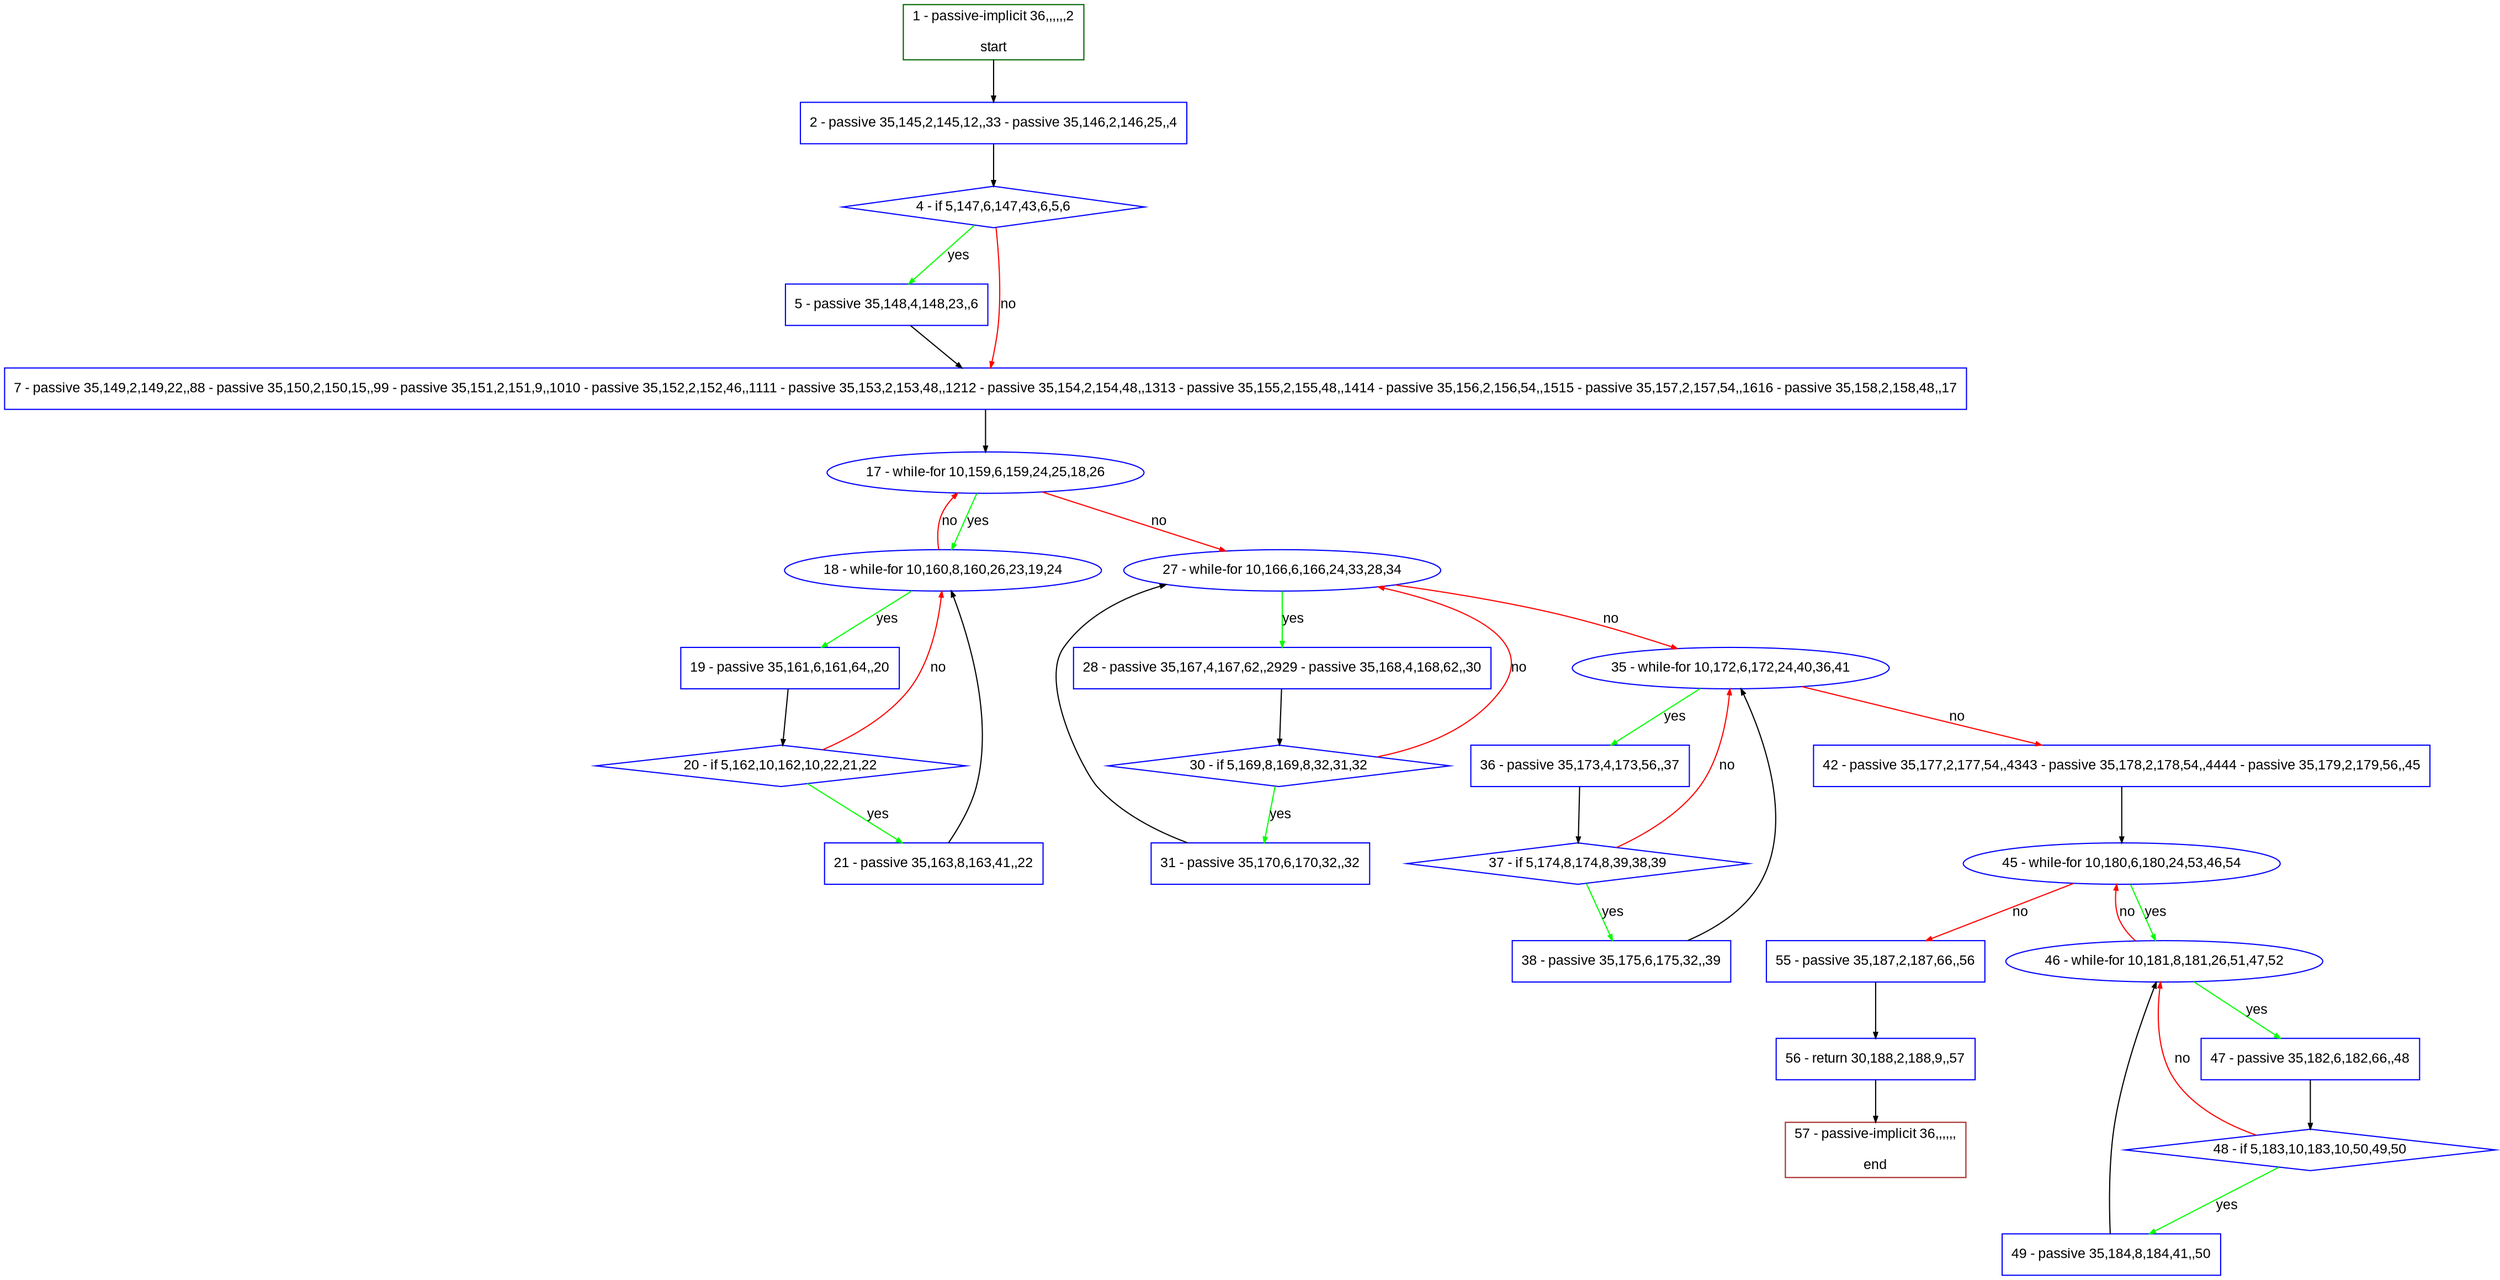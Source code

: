 digraph "" {
  graph [pack="true", label="", fontsize="12", packmode="clust", fontname="Arial", fillcolor="#FFFFCC", bgcolor="white", style="rounded,filled", compound="true"];
  node [node_initialized="no", label="", color="grey", fontsize="12", fillcolor="white", fontname="Arial", style="filled", shape="rectangle", compound="true", fixedsize="false"];
  edge [fontcolor="black", arrowhead="normal", arrowtail="none", arrowsize="0.5", ltail="", label="", color="black", fontsize="12", lhead="", fontname="Arial", dir="forward", compound="true"];
  __N1 [label="2 - passive 35,145,2,145,12,,33 - passive 35,146,2,146,25,,4", color="#0000ff", fillcolor="#ffffff", style="filled", shape="box"];
  __N2 [label="1 - passive-implicit 36,,,,,,2\n\nstart", color="#006400", fillcolor="#ffffff", style="filled", shape="box"];
  __N3 [label="4 - if 5,147,6,147,43,6,5,6", color="#0000ff", fillcolor="#ffffff", style="filled", shape="diamond"];
  __N4 [label="5 - passive 35,148,4,148,23,,6", color="#0000ff", fillcolor="#ffffff", style="filled", shape="box"];
  __N5 [label="7 - passive 35,149,2,149,22,,88 - passive 35,150,2,150,15,,99 - passive 35,151,2,151,9,,1010 - passive 35,152,2,152,46,,1111 - passive 35,153,2,153,48,,1212 - passive 35,154,2,154,48,,1313 - passive 35,155,2,155,48,,1414 - passive 35,156,2,156,54,,1515 - passive 35,157,2,157,54,,1616 - passive 35,158,2,158,48,,17", color="#0000ff", fillcolor="#ffffff", style="filled", shape="box"];
  __N6 [label="17 - while-for 10,159,6,159,24,25,18,26", color="#0000ff", fillcolor="#ffffff", style="filled", shape="oval"];
  __N7 [label="18 - while-for 10,160,8,160,26,23,19,24", color="#0000ff", fillcolor="#ffffff", style="filled", shape="oval"];
  __N8 [label="27 - while-for 10,166,6,166,24,33,28,34", color="#0000ff", fillcolor="#ffffff", style="filled", shape="oval"];
  __N9 [label="19 - passive 35,161,6,161,64,,20", color="#0000ff", fillcolor="#ffffff", style="filled", shape="box"];
  __N10 [label="20 - if 5,162,10,162,10,22,21,22", color="#0000ff", fillcolor="#ffffff", style="filled", shape="diamond"];
  __N11 [label="21 - passive 35,163,8,163,41,,22", color="#0000ff", fillcolor="#ffffff", style="filled", shape="box"];
  __N12 [label="28 - passive 35,167,4,167,62,,2929 - passive 35,168,4,168,62,,30", color="#0000ff", fillcolor="#ffffff", style="filled", shape="box"];
  __N13 [label="35 - while-for 10,172,6,172,24,40,36,41", color="#0000ff", fillcolor="#ffffff", style="filled", shape="oval"];
  __N14 [label="30 - if 5,169,8,169,8,32,31,32", color="#0000ff", fillcolor="#ffffff", style="filled", shape="diamond"];
  __N15 [label="31 - passive 35,170,6,170,32,,32", color="#0000ff", fillcolor="#ffffff", style="filled", shape="box"];
  __N16 [label="36 - passive 35,173,4,173,56,,37", color="#0000ff", fillcolor="#ffffff", style="filled", shape="box"];
  __N17 [label="42 - passive 35,177,2,177,54,,4343 - passive 35,178,2,178,54,,4444 - passive 35,179,2,179,56,,45", color="#0000ff", fillcolor="#ffffff", style="filled", shape="box"];
  __N18 [label="37 - if 5,174,8,174,8,39,38,39", color="#0000ff", fillcolor="#ffffff", style="filled", shape="diamond"];
  __N19 [label="38 - passive 35,175,6,175,32,,39", color="#0000ff", fillcolor="#ffffff", style="filled", shape="box"];
  __N20 [label="45 - while-for 10,180,6,180,24,53,46,54", color="#0000ff", fillcolor="#ffffff", style="filled", shape="oval"];
  __N21 [label="46 - while-for 10,181,8,181,26,51,47,52", color="#0000ff", fillcolor="#ffffff", style="filled", shape="oval"];
  __N22 [label="55 - passive 35,187,2,187,66,,56", color="#0000ff", fillcolor="#ffffff", style="filled", shape="box"];
  __N23 [label="47 - passive 35,182,6,182,66,,48", color="#0000ff", fillcolor="#ffffff", style="filled", shape="box"];
  __N24 [label="48 - if 5,183,10,183,10,50,49,50", color="#0000ff", fillcolor="#ffffff", style="filled", shape="diamond"];
  __N25 [label="49 - passive 35,184,8,184,41,,50", color="#0000ff", fillcolor="#ffffff", style="filled", shape="box"];
  __N26 [label="56 - return 30,188,2,188,9,,57", color="#0000ff", fillcolor="#ffffff", style="filled", shape="box"];
  __N27 [label="57 - passive-implicit 36,,,,,,\n\nend", color="#a52a2a", fillcolor="#ffffff", style="filled", shape="box"];
  __N2 -> __N1 [arrowhead="normal", arrowtail="none", color="#000000", label="", dir="forward"];
  __N1 -> __N3 [arrowhead="normal", arrowtail="none", color="#000000", label="", dir="forward"];
  __N3 -> __N4 [arrowhead="normal", arrowtail="none", color="#00ff00", label="yes", dir="forward"];
  __N3 -> __N5 [arrowhead="normal", arrowtail="none", color="#ff0000", label="no", dir="forward"];
  __N4 -> __N5 [arrowhead="normal", arrowtail="none", color="#000000", label="", dir="forward"];
  __N5 -> __N6 [arrowhead="normal", arrowtail="none", color="#000000", label="", dir="forward"];
  __N6 -> __N7 [arrowhead="normal", arrowtail="none", color="#00ff00", label="yes", dir="forward"];
  __N7 -> __N6 [arrowhead="normal", arrowtail="none", color="#ff0000", label="no", dir="forward"];
  __N6 -> __N8 [arrowhead="normal", arrowtail="none", color="#ff0000", label="no", dir="forward"];
  __N7 -> __N9 [arrowhead="normal", arrowtail="none", color="#00ff00", label="yes", dir="forward"];
  __N9 -> __N10 [arrowhead="normal", arrowtail="none", color="#000000", label="", dir="forward"];
  __N10 -> __N7 [arrowhead="normal", arrowtail="none", color="#ff0000", label="no", dir="forward"];
  __N10 -> __N11 [arrowhead="normal", arrowtail="none", color="#00ff00", label="yes", dir="forward"];
  __N11 -> __N7 [arrowhead="normal", arrowtail="none", color="#000000", label="", dir="forward"];
  __N8 -> __N12 [arrowhead="normal", arrowtail="none", color="#00ff00", label="yes", dir="forward"];
  __N8 -> __N13 [arrowhead="normal", arrowtail="none", color="#ff0000", label="no", dir="forward"];
  __N12 -> __N14 [arrowhead="normal", arrowtail="none", color="#000000", label="", dir="forward"];
  __N14 -> __N8 [arrowhead="normal", arrowtail="none", color="#ff0000", label="no", dir="forward"];
  __N14 -> __N15 [arrowhead="normal", arrowtail="none", color="#00ff00", label="yes", dir="forward"];
  __N15 -> __N8 [arrowhead="normal", arrowtail="none", color="#000000", label="", dir="forward"];
  __N13 -> __N16 [arrowhead="normal", arrowtail="none", color="#00ff00", label="yes", dir="forward"];
  __N13 -> __N17 [arrowhead="normal", arrowtail="none", color="#ff0000", label="no", dir="forward"];
  __N16 -> __N18 [arrowhead="normal", arrowtail="none", color="#000000", label="", dir="forward"];
  __N18 -> __N13 [arrowhead="normal", arrowtail="none", color="#ff0000", label="no", dir="forward"];
  __N18 -> __N19 [arrowhead="normal", arrowtail="none", color="#00ff00", label="yes", dir="forward"];
  __N19 -> __N13 [arrowhead="normal", arrowtail="none", color="#000000", label="", dir="forward"];
  __N17 -> __N20 [arrowhead="normal", arrowtail="none", color="#000000", label="", dir="forward"];
  __N20 -> __N21 [arrowhead="normal", arrowtail="none", color="#00ff00", label="yes", dir="forward"];
  __N21 -> __N20 [arrowhead="normal", arrowtail="none", color="#ff0000", label="no", dir="forward"];
  __N20 -> __N22 [arrowhead="normal", arrowtail="none", color="#ff0000", label="no", dir="forward"];
  __N21 -> __N23 [arrowhead="normal", arrowtail="none", color="#00ff00", label="yes", dir="forward"];
  __N23 -> __N24 [arrowhead="normal", arrowtail="none", color="#000000", label="", dir="forward"];
  __N24 -> __N21 [arrowhead="normal", arrowtail="none", color="#ff0000", label="no", dir="forward"];
  __N24 -> __N25 [arrowhead="normal", arrowtail="none", color="#00ff00", label="yes", dir="forward"];
  __N25 -> __N21 [arrowhead="normal", arrowtail="none", color="#000000", label="", dir="forward"];
  __N22 -> __N26 [arrowhead="normal", arrowtail="none", color="#000000", label="", dir="forward"];
  __N26 -> __N27 [arrowhead="normal", arrowtail="none", color="#000000", label="", dir="forward"];
}
